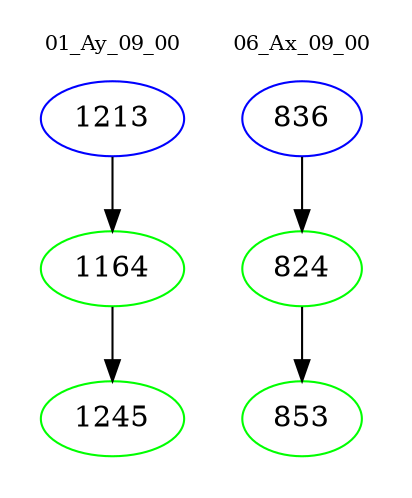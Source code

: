 digraph{
subgraph cluster_0 {
color = white
label = "01_Ay_09_00";
fontsize=10;
T0_1213 [label="1213", color="blue"]
T0_1213 -> T0_1164 [color="black"]
T0_1164 [label="1164", color="green"]
T0_1164 -> T0_1245 [color="black"]
T0_1245 [label="1245", color="green"]
}
subgraph cluster_1 {
color = white
label = "06_Ax_09_00";
fontsize=10;
T1_836 [label="836", color="blue"]
T1_836 -> T1_824 [color="black"]
T1_824 [label="824", color="green"]
T1_824 -> T1_853 [color="black"]
T1_853 [label="853", color="green"]
}
}

